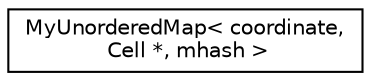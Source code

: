 digraph "Graphical Class Hierarchy"
{
 // LATEX_PDF_SIZE
  edge [fontname="Helvetica",fontsize="10",labelfontname="Helvetica",labelfontsize="10"];
  node [fontname="Helvetica",fontsize="10",shape=record];
  rankdir="LR";
  Node0 [label="MyUnorderedMap\< coordinate,\l Cell *, mhash \>",height=0.2,width=0.4,color="black", fillcolor="white", style="filled",URL="$classMyUnorderedMap.html",tooltip=" "];
}
